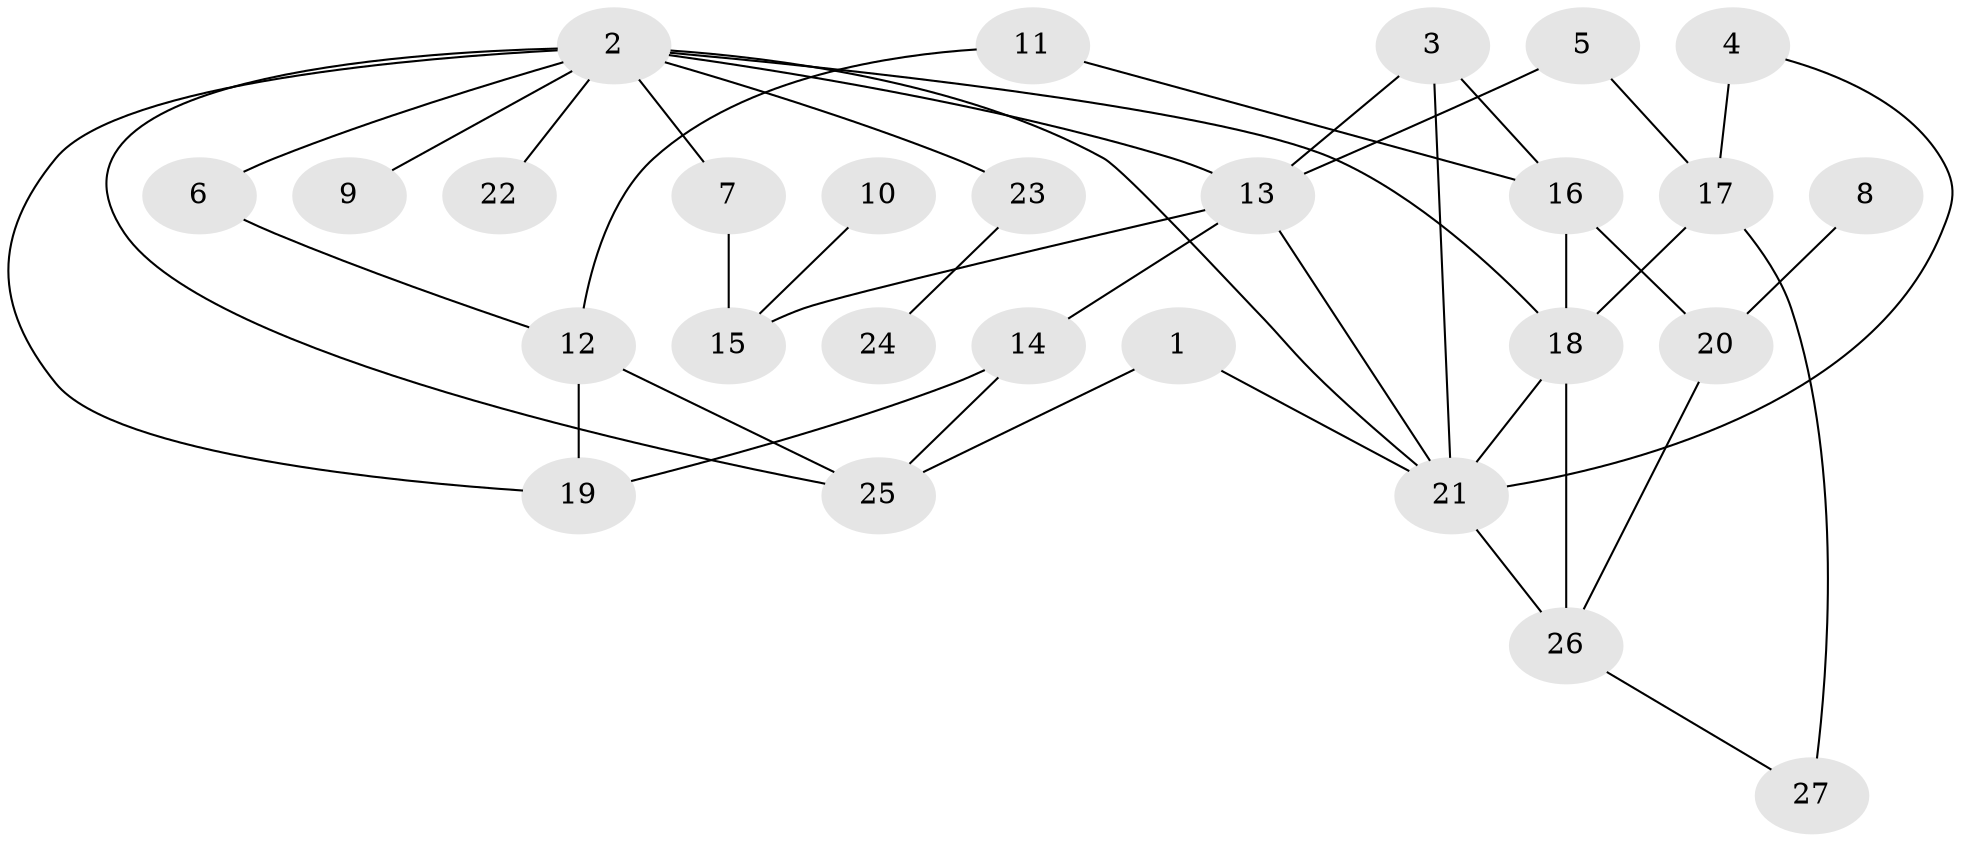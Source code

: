 // original degree distribution, {4: 0.16981132075471697, 5: 0.05660377358490566, 7: 0.03773584905660377, 3: 0.18867924528301888, 2: 0.33962264150943394, 1: 0.20754716981132076}
// Generated by graph-tools (version 1.1) at 2025/25/03/09/25 03:25:29]
// undirected, 27 vertices, 42 edges
graph export_dot {
graph [start="1"]
  node [color=gray90,style=filled];
  1;
  2;
  3;
  4;
  5;
  6;
  7;
  8;
  9;
  10;
  11;
  12;
  13;
  14;
  15;
  16;
  17;
  18;
  19;
  20;
  21;
  22;
  23;
  24;
  25;
  26;
  27;
  1 -- 21 [weight=1.0];
  1 -- 25 [weight=1.0];
  2 -- 6 [weight=1.0];
  2 -- 7 [weight=1.0];
  2 -- 9 [weight=1.0];
  2 -- 13 [weight=1.0];
  2 -- 18 [weight=1.0];
  2 -- 19 [weight=1.0];
  2 -- 21 [weight=1.0];
  2 -- 22 [weight=1.0];
  2 -- 23 [weight=1.0];
  2 -- 25 [weight=1.0];
  3 -- 13 [weight=1.0];
  3 -- 16 [weight=1.0];
  3 -- 21 [weight=1.0];
  4 -- 17 [weight=2.0];
  4 -- 21 [weight=1.0];
  5 -- 13 [weight=1.0];
  5 -- 17 [weight=1.0];
  6 -- 12 [weight=1.0];
  7 -- 15 [weight=1.0];
  8 -- 20 [weight=1.0];
  10 -- 15 [weight=1.0];
  11 -- 12 [weight=1.0];
  11 -- 16 [weight=1.0];
  12 -- 19 [weight=1.0];
  12 -- 25 [weight=1.0];
  13 -- 14 [weight=1.0];
  13 -- 15 [weight=1.0];
  13 -- 21 [weight=1.0];
  14 -- 19 [weight=1.0];
  14 -- 25 [weight=1.0];
  16 -- 18 [weight=1.0];
  16 -- 20 [weight=1.0];
  17 -- 18 [weight=2.0];
  17 -- 27 [weight=1.0];
  18 -- 21 [weight=1.0];
  18 -- 26 [weight=1.0];
  20 -- 26 [weight=1.0];
  21 -- 26 [weight=2.0];
  23 -- 24 [weight=1.0];
  26 -- 27 [weight=1.0];
}
